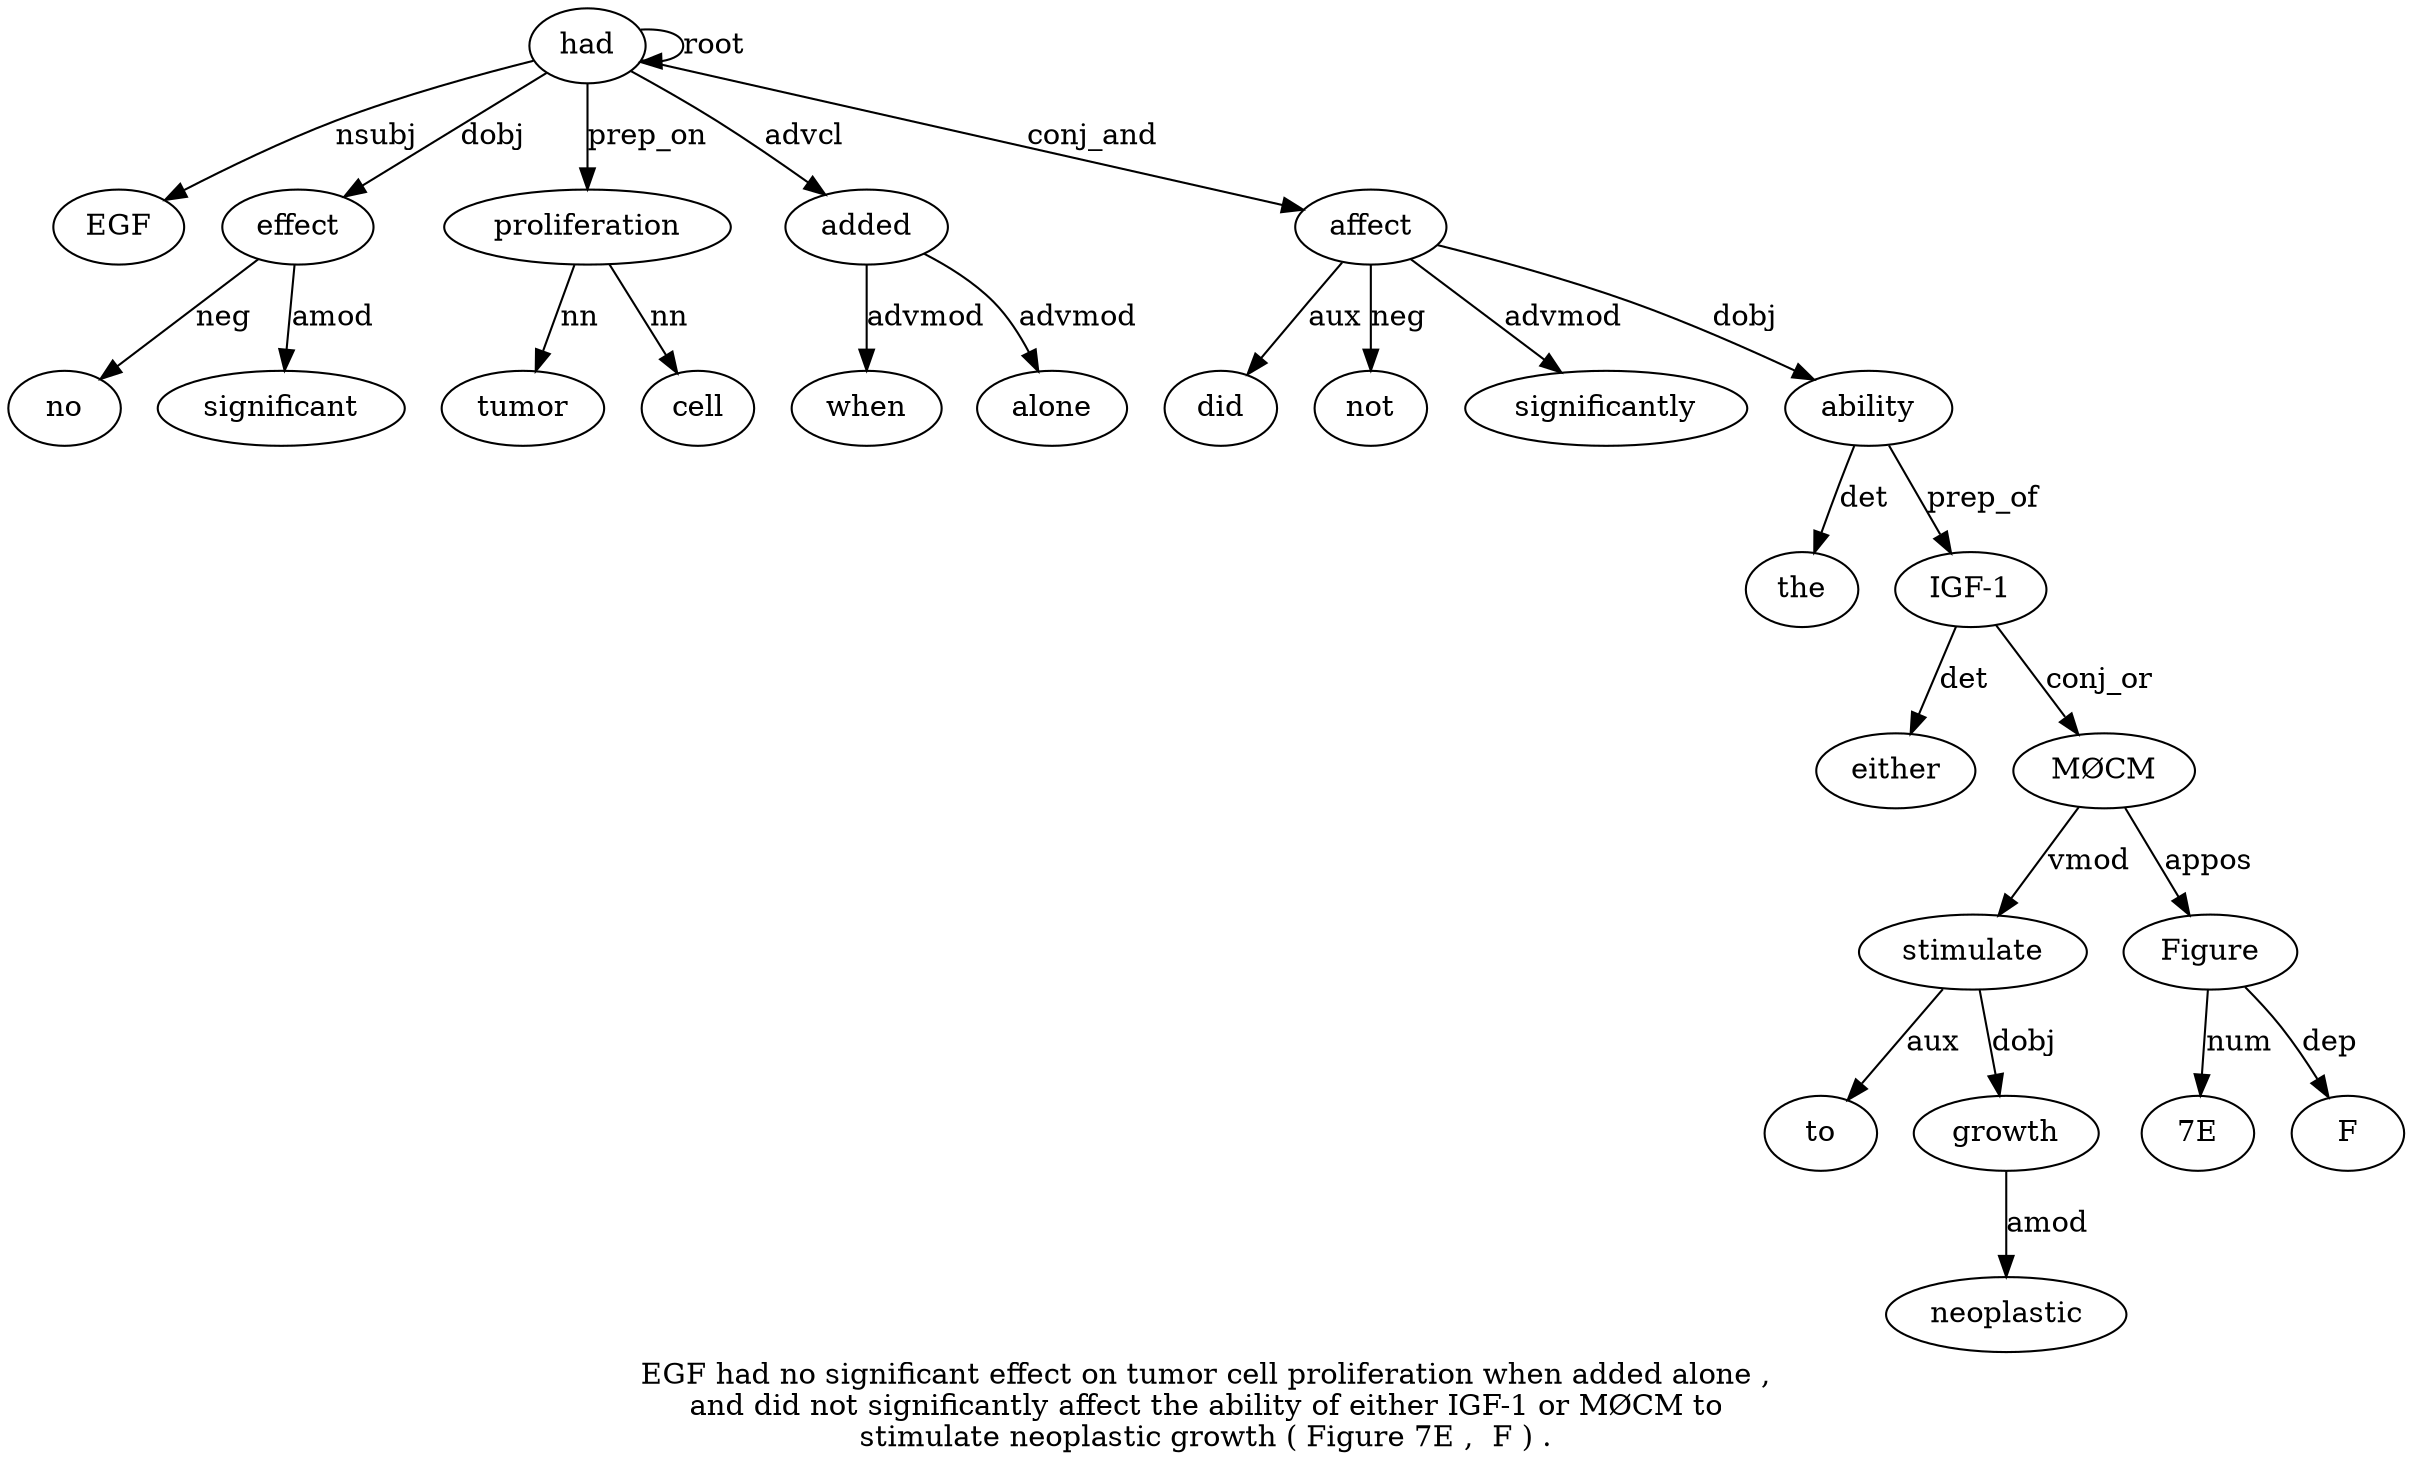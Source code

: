 digraph "EGF had no significant effect on tumor cell proliferation when added alone ,  and did not significantly affect the ability of either IGF-1 or MØCM to stimulate neoplastic growth ( Figure 7E ,  F ) ." {
label="EGF had no significant effect on tumor cell proliferation when added alone ,
and did not significantly affect the ability of either IGF-1 or MØCM to
stimulate neoplastic growth ( Figure 7E ,  F ) .";
had2 [style=filled, fillcolor=white, label=had];
EGF1 [style=filled, fillcolor=white, label=EGF];
had2 -> EGF1  [label=nsubj];
had2 -> had2  [label=root];
effect5 [style=filled, fillcolor=white, label=effect];
no3 [style=filled, fillcolor=white, label=no];
effect5 -> no3  [label=neg];
significant4 [style=filled, fillcolor=white, label=significant];
effect5 -> significant4  [label=amod];
had2 -> effect5  [label=dobj];
proliferation9 [style=filled, fillcolor=white, label=proliferation];
tumor7 [style=filled, fillcolor=white, label=tumor];
proliferation9 -> tumor7  [label=nn];
cell8 [style=filled, fillcolor=white, label=cell];
proliferation9 -> cell8  [label=nn];
had2 -> proliferation9  [label=prep_on];
added11 [style=filled, fillcolor=white, label=added];
when10 [style=filled, fillcolor=white, label=when];
added11 -> when10  [label=advmod];
had2 -> added11  [label=advcl];
alone12 [style=filled, fillcolor=white, label=alone];
added11 -> alone12  [label=advmod];
affect18 [style=filled, fillcolor=white, label=affect];
did15 [style=filled, fillcolor=white, label=did];
affect18 -> did15  [label=aux];
not16 [style=filled, fillcolor=white, label=not];
affect18 -> not16  [label=neg];
significantly17 [style=filled, fillcolor=white, label=significantly];
affect18 -> significantly17  [label=advmod];
had2 -> affect18  [label=conj_and];
ability20 [style=filled, fillcolor=white, label=ability];
the19 [style=filled, fillcolor=white, label=the];
ability20 -> the19  [label=det];
affect18 -> ability20  [label=dobj];
"IGF-123" [style=filled, fillcolor=white, label="IGF-1"];
either22 [style=filled, fillcolor=white, label=either];
"IGF-123" -> either22  [label=det];
ability20 -> "IGF-123"  [label=prep_of];
"MØCM25" [style=filled, fillcolor=white, label="MØCM"];
"IGF-123" -> "MØCM25"  [label=conj_or];
stimulate27 [style=filled, fillcolor=white, label=stimulate];
to26 [style=filled, fillcolor=white, label=to];
stimulate27 -> to26  [label=aux];
"MØCM25" -> stimulate27  [label=vmod];
growth29 [style=filled, fillcolor=white, label=growth];
neoplastic28 [style=filled, fillcolor=white, label=neoplastic];
growth29 -> neoplastic28  [label=amod];
stimulate27 -> growth29  [label=dobj];
Figure31 [style=filled, fillcolor=white, label=Figure];
"MØCM25" -> Figure31  [label=appos];
"7E32" [style=filled, fillcolor=white, label="7E"];
Figure31 -> "7E32"  [label=num];
F34 [style=filled, fillcolor=white, label=F];
Figure31 -> F34  [label=dep];
}
